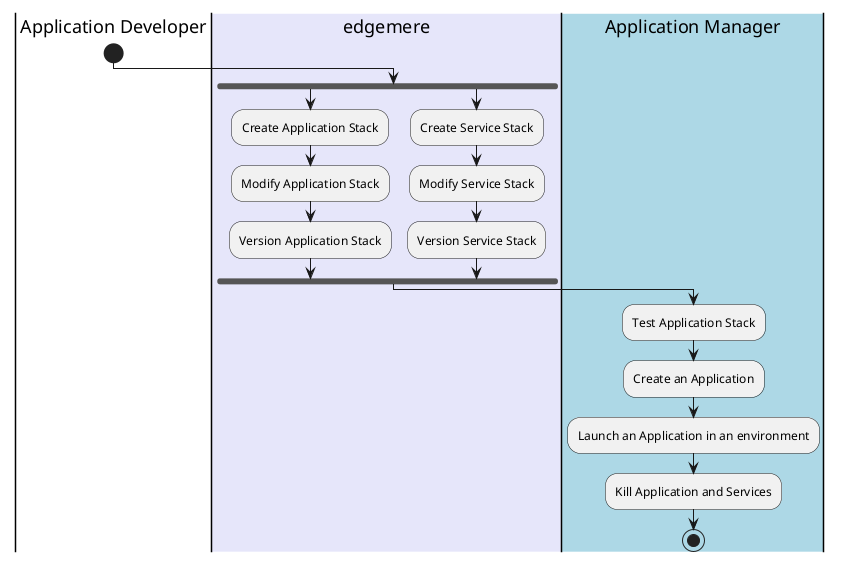 @startuml

|Application Developer|
start
|#lavender|edgemere|
fork
:Create Application Stack;
:Modify Application Stack;
:Version Application Stack;
fork again
:Create Service Stack;
:Modify Service Stack;
:Version Service Stack;
fork end
|#lightblue|Application Manager|
:Test Application Stack;
:Create an Application;
:Launch an Application in an environment;
:Kill Application and Services;
stop

@enduml

